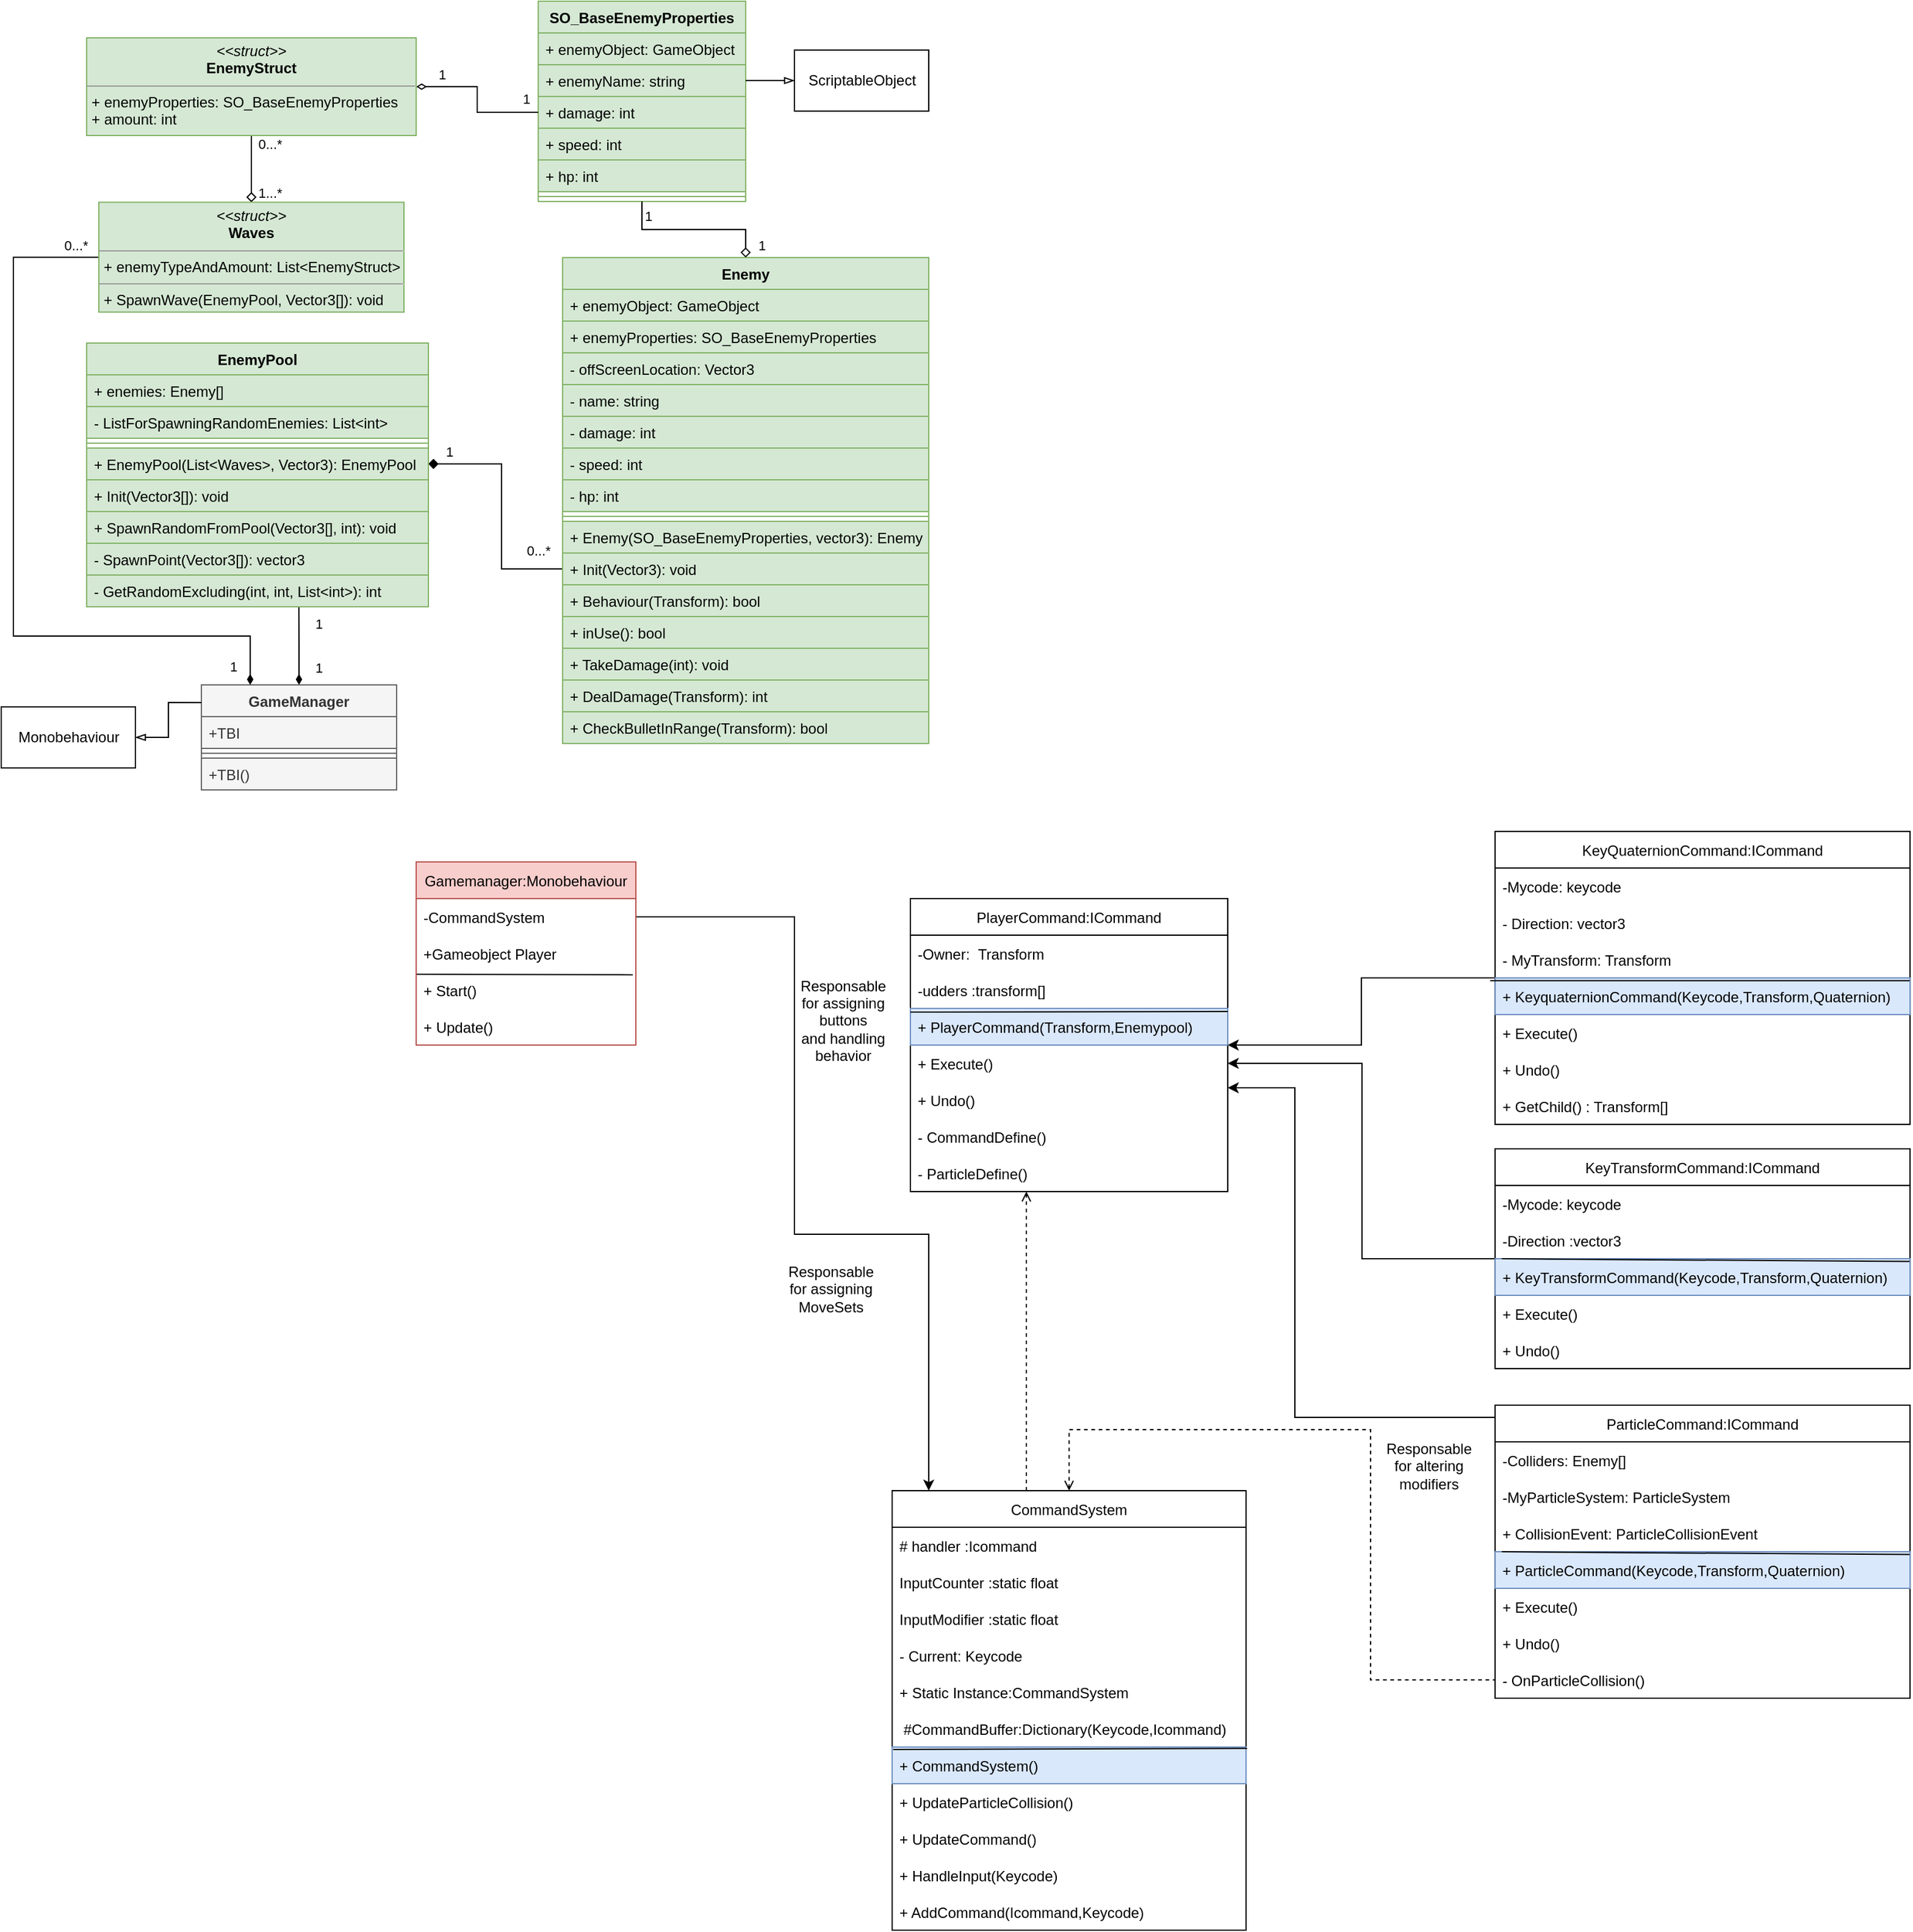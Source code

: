 <mxfile version="20.4.0" type="device"><diagram id="C5RBs43oDa-KdzZeNtuy" name="Page-1"><mxGraphModel dx="1673" dy="896" grid="1" gridSize="10" guides="1" tooltips="1" connect="1" arrows="1" fold="1" page="1" pageScale="1" pageWidth="827" pageHeight="1169" math="0" shadow="0"><root><mxCell id="WIyWlLk6GJQsqaUBKTNV-0"/><mxCell id="WIyWlLk6GJQsqaUBKTNV-1" parent="WIyWlLk6GJQsqaUBKTNV-0"/><mxCell id="gLK7TkETr9fkeCFValW2-49" style="edgeStyle=orthogonalEdgeStyle;rounded=0;orthogonalLoop=1;jettySize=auto;html=1;entryX=0.621;entryY=1.012;entryDx=0;entryDy=0;entryPerimeter=0;startArrow=diamondThin;startFill=1;endArrow=none;endFill=0;" parent="WIyWlLk6GJQsqaUBKTNV-1" source="5tDzmqG8caL8vmWizaNR-0" target="gLK7TkETr9fkeCFValW2-10" edge="1"><mxGeometry relative="1" as="geometry"/></mxCell><mxCell id="gLK7TkETr9fkeCFValW2-50" value="1" style="edgeLabel;html=1;align=center;verticalAlign=middle;resizable=0;points=[];" parent="gLK7TkETr9fkeCFValW2-49" vertex="1" connectable="0"><mxGeometry x="-0.352" relative="1" as="geometry"><mxPoint x="16" y="6" as="offset"/></mxGeometry></mxCell><mxCell id="gLK7TkETr9fkeCFValW2-51" value="1" style="edgeLabel;html=1;align=center;verticalAlign=middle;resizable=0;points=[];" parent="gLK7TkETr9fkeCFValW2-49" vertex="1" connectable="0"><mxGeometry x="0.689" relative="1" as="geometry"><mxPoint x="16" y="4" as="offset"/></mxGeometry></mxCell><mxCell id="5tDzmqG8caL8vmWizaNR-0" value="GameManager" style="swimlane;fontStyle=1;align=center;verticalAlign=top;childLayout=stackLayout;horizontal=1;startSize=26;horizontalStack=0;resizeParent=1;resizeParentMax=0;resizeLast=0;collapsible=1;marginBottom=0;fillColor=#f5f5f5;fontColor=#333333;strokeColor=#666666;" parent="WIyWlLk6GJQsqaUBKTNV-1" vertex="1"><mxGeometry x="194" y="600" width="160" height="86" as="geometry"/></mxCell><mxCell id="5tDzmqG8caL8vmWizaNR-1" value="+TBI" style="text;strokeColor=#666666;fillColor=#f5f5f5;align=left;verticalAlign=top;spacingLeft=4;spacingRight=4;overflow=hidden;rotatable=0;points=[[0,0.5],[1,0.5]];portConstraint=eastwest;fontColor=#333333;" parent="5tDzmqG8caL8vmWizaNR-0" vertex="1"><mxGeometry y="26" width="160" height="26" as="geometry"/></mxCell><mxCell id="5tDzmqG8caL8vmWizaNR-2" value="" style="line;strokeWidth=1;fillColor=#f5f5f5;align=left;verticalAlign=middle;spacingTop=-1;spacingLeft=3;spacingRight=3;rotatable=0;labelPosition=right;points=[];portConstraint=eastwest;strokeColor=#666666;fontColor=#333333;" parent="5tDzmqG8caL8vmWizaNR-0" vertex="1"><mxGeometry y="52" width="160" height="8" as="geometry"/></mxCell><mxCell id="5tDzmqG8caL8vmWizaNR-3" value="+TBI()" style="text;strokeColor=#666666;fillColor=#f5f5f5;align=left;verticalAlign=top;spacingLeft=4;spacingRight=4;overflow=hidden;rotatable=0;points=[[0,0.5],[1,0.5]];portConstraint=eastwest;fontColor=#333333;" parent="5tDzmqG8caL8vmWizaNR-0" vertex="1"><mxGeometry y="60" width="160" height="26" as="geometry"/></mxCell><mxCell id="5tDzmqG8caL8vmWizaNR-7" value="SO_BaseEnemyProperties" style="swimlane;fontStyle=1;align=center;verticalAlign=top;childLayout=stackLayout;horizontal=1;startSize=26;horizontalStack=0;resizeParent=1;resizeParentMax=0;resizeLast=0;collapsible=1;marginBottom=0;labelBackgroundColor=none;fillColor=#d5e8d4;strokeColor=#82b366;" parent="WIyWlLk6GJQsqaUBKTNV-1" vertex="1"><mxGeometry x="470" y="40" width="170" height="164" as="geometry"/></mxCell><mxCell id="5tDzmqG8caL8vmWizaNR-8" value="+ enemyObject: GameObject" style="text;align=left;verticalAlign=top;spacingLeft=4;spacingRight=4;overflow=hidden;rotatable=0;points=[[0,0.5],[1,0.5]];portConstraint=eastwest;labelBackgroundColor=none;fillColor=#d5e8d4;strokeColor=#82b366;" parent="5tDzmqG8caL8vmWizaNR-7" vertex="1"><mxGeometry y="26" width="170" height="26" as="geometry"/></mxCell><mxCell id="5tDzmqG8caL8vmWizaNR-19" value="+ enemyName: string" style="text;strokeColor=#82b366;fillColor=#d5e8d4;align=left;verticalAlign=top;spacingLeft=4;spacingRight=4;overflow=hidden;rotatable=0;points=[[0,0.5],[1,0.5]];portConstraint=eastwest;labelBackgroundColor=none;" parent="5tDzmqG8caL8vmWizaNR-7" vertex="1"><mxGeometry y="52" width="170" height="26" as="geometry"/></mxCell><mxCell id="5tDzmqG8caL8vmWizaNR-20" value="+ damage: int" style="text;strokeColor=#82b366;fillColor=#d5e8d4;align=left;verticalAlign=top;spacingLeft=4;spacingRight=4;overflow=hidden;rotatable=0;points=[[0,0.5],[1,0.5]];portConstraint=eastwest;labelBackgroundColor=none;" parent="5tDzmqG8caL8vmWizaNR-7" vertex="1"><mxGeometry y="78" width="170" height="26" as="geometry"/></mxCell><mxCell id="5tDzmqG8caL8vmWizaNR-21" value="+ speed: int" style="text;strokeColor=#82b366;fillColor=#d5e8d4;align=left;verticalAlign=top;spacingLeft=4;spacingRight=4;overflow=hidden;rotatable=0;points=[[0,0.5],[1,0.5]];portConstraint=eastwest;labelBackgroundColor=none;" parent="5tDzmqG8caL8vmWizaNR-7" vertex="1"><mxGeometry y="104" width="170" height="26" as="geometry"/></mxCell><mxCell id="5tDzmqG8caL8vmWizaNR-22" value="+ hp: int" style="text;strokeColor=#82b366;fillColor=#d5e8d4;align=left;verticalAlign=top;spacingLeft=4;spacingRight=4;overflow=hidden;rotatable=0;points=[[0,0.5],[1,0.5]];portConstraint=eastwest;labelBackgroundColor=none;" parent="5tDzmqG8caL8vmWizaNR-7" vertex="1"><mxGeometry y="130" width="170" height="26" as="geometry"/></mxCell><mxCell id="5tDzmqG8caL8vmWizaNR-9" value="" style="line;strokeWidth=1;align=left;verticalAlign=middle;spacingTop=-1;spacingLeft=3;spacingRight=3;rotatable=0;labelPosition=right;points=[];portConstraint=eastwest;labelBackgroundColor=none;fillColor=#d5e8d4;strokeColor=#82b366;" parent="5tDzmqG8caL8vmWizaNR-7" vertex="1"><mxGeometry y="156" width="170" height="8" as="geometry"/></mxCell><mxCell id="5tDzmqG8caL8vmWizaNR-13" style="edgeStyle=orthogonalEdgeStyle;rounded=0;orthogonalLoop=1;jettySize=auto;html=1;entryX=0;entryY=0.168;entryDx=0;entryDy=0;entryPerimeter=0;endArrow=none;endFill=0;startArrow=blockThin;startFill=0;" parent="WIyWlLk6GJQsqaUBKTNV-1" source="5tDzmqG8caL8vmWizaNR-11" target="5tDzmqG8caL8vmWizaNR-0" edge="1"><mxGeometry relative="1" as="geometry"/></mxCell><mxCell id="5tDzmqG8caL8vmWizaNR-11" value="Monobehaviour" style="html=1;" parent="WIyWlLk6GJQsqaUBKTNV-1" vertex="1"><mxGeometry x="30" y="618" width="110" height="50" as="geometry"/></mxCell><mxCell id="5tDzmqG8caL8vmWizaNR-15" style="edgeStyle=orthogonalEdgeStyle;rounded=0;orthogonalLoop=1;jettySize=auto;html=1;entryX=1;entryY=0.5;entryDx=0;entryDy=0;startArrow=blockThin;startFill=0;endArrow=none;endFill=0;" parent="WIyWlLk6GJQsqaUBKTNV-1" source="5tDzmqG8caL8vmWizaNR-12" target="5tDzmqG8caL8vmWizaNR-19" edge="1"><mxGeometry relative="1" as="geometry"/></mxCell><mxCell id="5tDzmqG8caL8vmWizaNR-12" value="ScriptableObject" style="html=1;" parent="WIyWlLk6GJQsqaUBKTNV-1" vertex="1"><mxGeometry x="680" y="80" width="110" height="50" as="geometry"/></mxCell><mxCell id="gLK7TkETr9fkeCFValW2-36" style="edgeStyle=orthogonalEdgeStyle;rounded=0;orthogonalLoop=1;jettySize=auto;html=1;entryX=0.5;entryY=1;entryDx=0;entryDy=0;startArrow=diamond;startFill=0;endArrow=none;endFill=0;" parent="WIyWlLk6GJQsqaUBKTNV-1" source="gLK7TkETr9fkeCFValW2-0" target="gLK7TkETr9fkeCFValW2-1" edge="1"><mxGeometry relative="1" as="geometry"/></mxCell><mxCell id="gLK7TkETr9fkeCFValW2-37" value="0...*" style="edgeLabel;html=1;align=center;verticalAlign=middle;resizable=0;points=[];labelBackgroundColor=none;" parent="gLK7TkETr9fkeCFValW2-36" vertex="1" connectable="0"><mxGeometry x="0.736" y="-2" relative="1" as="geometry"><mxPoint x="13" as="offset"/></mxGeometry></mxCell><mxCell id="gLK7TkETr9fkeCFValW2-38" value="1...*" style="edgeLabel;html=1;align=center;verticalAlign=middle;resizable=0;points=[];labelBackgroundColor=none;" parent="gLK7TkETr9fkeCFValW2-36" vertex="1" connectable="0"><mxGeometry x="-0.704" y="3" relative="1" as="geometry"><mxPoint x="18" as="offset"/></mxGeometry></mxCell><mxCell id="gLK7TkETr9fkeCFValW2-44" style="edgeStyle=orthogonalEdgeStyle;rounded=0;orthogonalLoop=1;jettySize=auto;html=1;entryX=0.25;entryY=0;entryDx=0;entryDy=0;startArrow=none;startFill=0;endArrow=diamondThin;endFill=1;" parent="WIyWlLk6GJQsqaUBKTNV-1" source="gLK7TkETr9fkeCFValW2-0" target="5tDzmqG8caL8vmWizaNR-0" edge="1"><mxGeometry relative="1" as="geometry"><Array as="points"><mxPoint x="40" y="250"/><mxPoint x="40" y="560"/><mxPoint x="234" y="560"/></Array></mxGeometry></mxCell><mxCell id="gLK7TkETr9fkeCFValW2-47" value="1" style="edgeLabel;html=1;align=center;verticalAlign=middle;resizable=0;points=[];labelBackgroundColor=none;" parent="gLK7TkETr9fkeCFValW2-44" vertex="1" connectable="0"><mxGeometry x="0.926" y="1" relative="1" as="geometry"><mxPoint x="-15" y="8" as="offset"/></mxGeometry></mxCell><mxCell id="gLK7TkETr9fkeCFValW2-48" value="0...*" style="edgeLabel;html=1;align=center;verticalAlign=middle;resizable=0;points=[];labelBackgroundColor=none;" parent="gLK7TkETr9fkeCFValW2-44" vertex="1" connectable="0"><mxGeometry x="-0.915" y="2" relative="1" as="geometry"><mxPoint x="7" y="-12" as="offset"/></mxGeometry></mxCell><mxCell id="gLK7TkETr9fkeCFValW2-0" value="&lt;p style=&quot;margin:0px;margin-top:4px;text-align:center;&quot;&gt;&lt;i&gt;&amp;lt;&amp;lt;struct&amp;gt;&amp;gt;&lt;/i&gt;&lt;br&gt;&lt;b&gt;Waves&lt;/b&gt;&lt;/p&gt;&lt;hr size=&quot;1&quot;&gt;&lt;p style=&quot;margin:0px;margin-left:4px;&quot;&gt;+ enemyTypeAndAmount: List&amp;lt;EnemyStruct&amp;gt;&lt;br&gt;&lt;/p&gt;&lt;hr size=&quot;1&quot;&gt;&lt;p style=&quot;margin:0px;margin-left:4px;&quot;&gt;+ SpawnWave(EnemyPool, Vector3[]): void&lt;br&gt;&lt;/p&gt;" style="verticalAlign=top;align=left;overflow=fill;fontSize=12;fontFamily=Helvetica;html=1;fillColor=#d5e8d4;strokeColor=#82b366;" parent="WIyWlLk6GJQsqaUBKTNV-1" vertex="1"><mxGeometry x="110" y="204.67" width="250" height="90" as="geometry"/></mxCell><mxCell id="gLK7TkETr9fkeCFValW2-39" style="edgeStyle=orthogonalEdgeStyle;rounded=0;orthogonalLoop=1;jettySize=auto;html=1;entryX=0;entryY=0.5;entryDx=0;entryDy=0;startArrow=diamondThin;startFill=0;endArrow=none;endFill=0;" parent="WIyWlLk6GJQsqaUBKTNV-1" source="gLK7TkETr9fkeCFValW2-1" target="5tDzmqG8caL8vmWizaNR-20" edge="1"><mxGeometry relative="1" as="geometry"/></mxCell><mxCell id="gLK7TkETr9fkeCFValW2-45" value="1" style="edgeLabel;html=1;align=center;verticalAlign=middle;resizable=0;points=[];labelBackgroundColor=none;" parent="gLK7TkETr9fkeCFValW2-39" vertex="1" connectable="0"><mxGeometry x="-0.383" y="-1" relative="1" as="geometry"><mxPoint x="-17" y="-11" as="offset"/></mxGeometry></mxCell><mxCell id="gLK7TkETr9fkeCFValW2-46" value="1" style="edgeLabel;html=1;align=center;verticalAlign=middle;resizable=0;points=[];labelBackgroundColor=none;" parent="gLK7TkETr9fkeCFValW2-39" vertex="1" connectable="0"><mxGeometry x="0.304" relative="1" as="geometry"><mxPoint x="32" y="-11" as="offset"/></mxGeometry></mxCell><mxCell id="gLK7TkETr9fkeCFValW2-1" value="&lt;p style=&quot;margin:0px;margin-top:4px;text-align:center;&quot;&gt;&lt;i&gt;&amp;lt;&amp;lt;struct&amp;gt;&amp;gt;&lt;/i&gt;&lt;br&gt;&lt;b&gt;EnemyStruct&lt;/b&gt;&lt;/p&gt;&lt;hr size=&quot;1&quot;&gt;&lt;p style=&quot;margin:0px;margin-left:4px;&quot;&gt;+ enemyProperties: SO_BaseEnemyProperties&lt;/p&gt;&lt;p style=&quot;margin:0px;margin-left:4px;&quot;&gt;+ amount: int&lt;/p&gt;" style="verticalAlign=top;align=left;overflow=fill;fontSize=12;fontFamily=Helvetica;html=1;fillColor=#d5e8d4;strokeColor=#82b366;" parent="WIyWlLk6GJQsqaUBKTNV-1" vertex="1"><mxGeometry x="100" y="70" width="270" height="80" as="geometry"/></mxCell><mxCell id="gLK7TkETr9fkeCFValW2-31" style="edgeStyle=orthogonalEdgeStyle;orthogonalLoop=1;jettySize=auto;html=1;entryX=0;entryY=0.5;entryDx=0;entryDy=0;endArrow=none;endFill=0;rounded=0;startArrow=diamond;startFill=1;exitX=1;exitY=0.5;exitDx=0;exitDy=0;" parent="WIyWlLk6GJQsqaUBKTNV-1" source="gLK7TkETr9fkeCFValW2-5" target="gLK7TkETr9fkeCFValW2-24" edge="1"><mxGeometry relative="1" as="geometry"><Array as="points"><mxPoint x="440" y="419"/><mxPoint x="440" y="505"/></Array></mxGeometry></mxCell><mxCell id="gLK7TkETr9fkeCFValW2-32" value="1" style="edgeLabel;html=1;align=center;verticalAlign=middle;resizable=0;points=[];labelBackgroundColor=none;" parent="gLK7TkETr9fkeCFValW2-31" vertex="1" connectable="0"><mxGeometry x="-0.853" relative="1" as="geometry"><mxPoint x="-2" y="-10" as="offset"/></mxGeometry></mxCell><mxCell id="gLK7TkETr9fkeCFValW2-33" value="0...*" style="edgeLabel;html=1;align=center;verticalAlign=middle;resizable=0;points=[];labelBackgroundColor=none;" parent="gLK7TkETr9fkeCFValW2-31" vertex="1" connectable="0"><mxGeometry x="0.872" y="1" relative="1" as="geometry"><mxPoint x="-19" y="28" as="offset"/></mxGeometry></mxCell><mxCell id="gLK7TkETr9fkeCFValW2-2" value="EnemyPool&#10;" style="swimlane;fontStyle=1;align=center;verticalAlign=top;childLayout=stackLayout;horizontal=1;startSize=26;horizontalStack=0;resizeParent=1;resizeParentMax=0;resizeLast=0;collapsible=1;marginBottom=0;fillColor=#d5e8d4;strokeColor=#82b366;" parent="WIyWlLk6GJQsqaUBKTNV-1" vertex="1"><mxGeometry x="100" y="320" width="280" height="216" as="geometry"/></mxCell><mxCell id="gLK7TkETr9fkeCFValW2-3" value="+ enemies: Enemy[]" style="text;strokeColor=#82b366;fillColor=#d5e8d4;align=left;verticalAlign=top;spacingLeft=4;spacingRight=4;overflow=hidden;rotatable=0;points=[[0,0.5],[1,0.5]];portConstraint=eastwest;" parent="gLK7TkETr9fkeCFValW2-2" vertex="1"><mxGeometry y="26" width="280" height="26" as="geometry"/></mxCell><mxCell id="gLK7TkETr9fkeCFValW2-6" value="- ListForSpawningRandomEnemies: List&lt;int&gt;" style="text;strokeColor=#82b366;fillColor=#d5e8d4;align=left;verticalAlign=top;spacingLeft=4;spacingRight=4;overflow=hidden;rotatable=0;points=[[0,0.5],[1,0.5]];portConstraint=eastwest;" parent="gLK7TkETr9fkeCFValW2-2" vertex="1"><mxGeometry y="52" width="280" height="26" as="geometry"/></mxCell><mxCell id="gLK7TkETr9fkeCFValW2-4" value="" style="line;strokeWidth=1;fillColor=#d5e8d4;align=left;verticalAlign=middle;spacingTop=-1;spacingLeft=3;spacingRight=3;rotatable=0;labelPosition=right;points=[];portConstraint=eastwest;strokeColor=#82b366;" parent="gLK7TkETr9fkeCFValW2-2" vertex="1"><mxGeometry y="78" width="280" height="8" as="geometry"/></mxCell><mxCell id="gLK7TkETr9fkeCFValW2-5" value="+ EnemyPool(List&lt;Waves&gt;, Vector3): EnemyPool" style="text;strokeColor=#82b366;fillColor=#d5e8d4;align=left;verticalAlign=top;spacingLeft=4;spacingRight=4;overflow=hidden;rotatable=0;points=[[0,0.5],[1,0.5]];portConstraint=eastwest;" parent="gLK7TkETr9fkeCFValW2-2" vertex="1"><mxGeometry y="86" width="280" height="26" as="geometry"/></mxCell><mxCell id="gLK7TkETr9fkeCFValW2-7" value="+ Init(Vector3[]): void" style="text;strokeColor=#82b366;fillColor=#d5e8d4;align=left;verticalAlign=top;spacingLeft=4;spacingRight=4;overflow=hidden;rotatable=0;points=[[0,0.5],[1,0.5]];portConstraint=eastwest;" parent="gLK7TkETr9fkeCFValW2-2" vertex="1"><mxGeometry y="112" width="280" height="26" as="geometry"/></mxCell><mxCell id="gLK7TkETr9fkeCFValW2-8" value="+ SpawnRandomFromPool(Vector3[], int): void" style="text;strokeColor=#82b366;fillColor=#d5e8d4;align=left;verticalAlign=top;spacingLeft=4;spacingRight=4;overflow=hidden;rotatable=0;points=[[0,0.5],[1,0.5]];portConstraint=eastwest;" parent="gLK7TkETr9fkeCFValW2-2" vertex="1"><mxGeometry y="138" width="280" height="26" as="geometry"/></mxCell><mxCell id="gLK7TkETr9fkeCFValW2-9" value="- SpawnPoint(Vector3[]): vector3" style="text;strokeColor=#82b366;fillColor=#d5e8d4;align=left;verticalAlign=top;spacingLeft=4;spacingRight=4;overflow=hidden;rotatable=0;points=[[0,0.5],[1,0.5]];portConstraint=eastwest;" parent="gLK7TkETr9fkeCFValW2-2" vertex="1"><mxGeometry y="164" width="280" height="26" as="geometry"/></mxCell><mxCell id="gLK7TkETr9fkeCFValW2-10" value="- GetRandomExcluding(int, int, List&lt;int&gt;): int" style="text;strokeColor=#82b366;fillColor=#d5e8d4;align=left;verticalAlign=top;spacingLeft=4;spacingRight=4;overflow=hidden;rotatable=0;points=[[0,0.5],[1,0.5]];portConstraint=eastwest;" parent="gLK7TkETr9fkeCFValW2-2" vertex="1"><mxGeometry y="190" width="280" height="26" as="geometry"/></mxCell><mxCell id="gLK7TkETr9fkeCFValW2-40" style="edgeStyle=orthogonalEdgeStyle;rounded=0;orthogonalLoop=1;jettySize=auto;html=1;startArrow=diamond;startFill=0;endArrow=none;endFill=0;entryX=0.5;entryY=1;entryDx=0;entryDy=0;" parent="WIyWlLk6GJQsqaUBKTNV-1" source="gLK7TkETr9fkeCFValW2-15" target="5tDzmqG8caL8vmWizaNR-7" edge="1"><mxGeometry relative="1" as="geometry"><mxPoint x="710" y="200" as="targetPoint"/></mxGeometry></mxCell><mxCell id="gLK7TkETr9fkeCFValW2-42" value="1" style="edgeLabel;html=1;align=center;verticalAlign=middle;resizable=0;points=[];labelBackgroundColor=none;" parent="gLK7TkETr9fkeCFValW2-40" vertex="1" connectable="0"><mxGeometry x="0.898" relative="1" as="geometry"><mxPoint x="5" y="5" as="offset"/></mxGeometry></mxCell><mxCell id="gLK7TkETr9fkeCFValW2-43" value="1" style="edgeLabel;html=1;align=center;verticalAlign=middle;resizable=0;points=[];labelBackgroundColor=none;" parent="gLK7TkETr9fkeCFValW2-40" vertex="1" connectable="0"><mxGeometry x="-0.627" relative="1" as="geometry"><mxPoint x="14" y="13" as="offset"/></mxGeometry></mxCell><mxCell id="gLK7TkETr9fkeCFValW2-15" value="Enemy" style="swimlane;fontStyle=1;align=center;verticalAlign=top;childLayout=stackLayout;horizontal=1;startSize=26;horizontalStack=0;resizeParent=1;resizeParentMax=0;resizeLast=0;collapsible=1;marginBottom=0;fillColor=#d5e8d4;strokeColor=#82b366;" parent="WIyWlLk6GJQsqaUBKTNV-1" vertex="1"><mxGeometry x="490" y="250" width="300" height="398" as="geometry"/></mxCell><mxCell id="gLK7TkETr9fkeCFValW2-16" value="+ enemyObject: GameObject" style="text;strokeColor=#82b366;fillColor=#d5e8d4;align=left;verticalAlign=top;spacingLeft=4;spacingRight=4;overflow=hidden;rotatable=0;points=[[0,0.5],[1,0.5]];portConstraint=eastwest;" parent="gLK7TkETr9fkeCFValW2-15" vertex="1"><mxGeometry y="26" width="300" height="26" as="geometry"/></mxCell><mxCell id="gLK7TkETr9fkeCFValW2-19" value="+ enemyProperties: SO_BaseEnemyProperties" style="text;strokeColor=#82b366;fillColor=#d5e8d4;align=left;verticalAlign=top;spacingLeft=4;spacingRight=4;overflow=hidden;rotatable=0;points=[[0,0.5],[1,0.5]];portConstraint=eastwest;" parent="gLK7TkETr9fkeCFValW2-15" vertex="1"><mxGeometry y="52" width="300" height="26" as="geometry"/></mxCell><mxCell id="gLK7TkETr9fkeCFValW2-20" value="- offScreenLocation: Vector3" style="text;strokeColor=#82b366;fillColor=#d5e8d4;align=left;verticalAlign=top;spacingLeft=4;spacingRight=4;overflow=hidden;rotatable=0;points=[[0,0.5],[1,0.5]];portConstraint=eastwest;" parent="gLK7TkETr9fkeCFValW2-15" vertex="1"><mxGeometry y="78" width="300" height="26" as="geometry"/></mxCell><mxCell id="gLK7TkETr9fkeCFValW2-21" value="- name: string" style="text;strokeColor=#82b366;fillColor=#d5e8d4;align=left;verticalAlign=top;spacingLeft=4;spacingRight=4;overflow=hidden;rotatable=0;points=[[0,0.5],[1,0.5]];portConstraint=eastwest;" parent="gLK7TkETr9fkeCFValW2-15" vertex="1"><mxGeometry y="104" width="300" height="26" as="geometry"/></mxCell><mxCell id="gLK7TkETr9fkeCFValW2-22" value="- damage: int" style="text;strokeColor=#82b366;fillColor=#d5e8d4;align=left;verticalAlign=top;spacingLeft=4;spacingRight=4;overflow=hidden;rotatable=0;points=[[0,0.5],[1,0.5]];portConstraint=eastwest;" parent="gLK7TkETr9fkeCFValW2-15" vertex="1"><mxGeometry y="130" width="300" height="26" as="geometry"/></mxCell><mxCell id="gLK7TkETr9fkeCFValW2-23" value="- speed: int" style="text;strokeColor=#82b366;fillColor=#d5e8d4;align=left;verticalAlign=top;spacingLeft=4;spacingRight=4;overflow=hidden;rotatable=0;points=[[0,0.5],[1,0.5]];portConstraint=eastwest;" parent="gLK7TkETr9fkeCFValW2-15" vertex="1"><mxGeometry y="156" width="300" height="26" as="geometry"/></mxCell><mxCell id="gLK7TkETr9fkeCFValW2-24" value="- hp: int" style="text;strokeColor=#82b366;fillColor=#d5e8d4;align=left;verticalAlign=top;spacingLeft=4;spacingRight=4;overflow=hidden;rotatable=0;points=[[0,0.5],[1,0.5]];portConstraint=eastwest;" parent="gLK7TkETr9fkeCFValW2-15" vertex="1"><mxGeometry y="182" width="300" height="26" as="geometry"/></mxCell><mxCell id="gLK7TkETr9fkeCFValW2-17" value="" style="line;strokeWidth=1;fillColor=#d5e8d4;align=left;verticalAlign=middle;spacingTop=-1;spacingLeft=3;spacingRight=3;rotatable=0;labelPosition=right;points=[];portConstraint=eastwest;strokeColor=#82b366;" parent="gLK7TkETr9fkeCFValW2-15" vertex="1"><mxGeometry y="208" width="300" height="8" as="geometry"/></mxCell><mxCell id="gLK7TkETr9fkeCFValW2-18" value="+ Enemy(SO_BaseEnemyProperties, vector3): Enemy" style="text;strokeColor=#82b366;fillColor=#d5e8d4;align=left;verticalAlign=top;spacingLeft=4;spacingRight=4;overflow=hidden;rotatable=0;points=[[0,0.5],[1,0.5]];portConstraint=eastwest;" parent="gLK7TkETr9fkeCFValW2-15" vertex="1"><mxGeometry y="216" width="300" height="26" as="geometry"/></mxCell><mxCell id="gLK7TkETr9fkeCFValW2-25" value="+ Init(Vector3): void" style="text;strokeColor=#82b366;fillColor=#d5e8d4;align=left;verticalAlign=top;spacingLeft=4;spacingRight=4;overflow=hidden;rotatable=0;points=[[0,0.5],[1,0.5]];portConstraint=eastwest;" parent="gLK7TkETr9fkeCFValW2-15" vertex="1"><mxGeometry y="242" width="300" height="26" as="geometry"/></mxCell><mxCell id="gLK7TkETr9fkeCFValW2-26" value="+ Behaviour(Transform): bool" style="text;strokeColor=#82b366;fillColor=#d5e8d4;align=left;verticalAlign=top;spacingLeft=4;spacingRight=4;overflow=hidden;rotatable=0;points=[[0,0.5],[1,0.5]];portConstraint=eastwest;" parent="gLK7TkETr9fkeCFValW2-15" vertex="1"><mxGeometry y="268" width="300" height="26" as="geometry"/></mxCell><mxCell id="gLK7TkETr9fkeCFValW2-27" value="+ inUse(): bool" style="text;strokeColor=#82b366;fillColor=#d5e8d4;align=left;verticalAlign=top;spacingLeft=4;spacingRight=4;overflow=hidden;rotatable=0;points=[[0,0.5],[1,0.5]];portConstraint=eastwest;" parent="gLK7TkETr9fkeCFValW2-15" vertex="1"><mxGeometry y="294" width="300" height="26" as="geometry"/></mxCell><mxCell id="gLK7TkETr9fkeCFValW2-28" value="+ TakeDamage(int): void" style="text;strokeColor=#82b366;fillColor=#d5e8d4;align=left;verticalAlign=top;spacingLeft=4;spacingRight=4;overflow=hidden;rotatable=0;points=[[0,0.5],[1,0.5]];portConstraint=eastwest;" parent="gLK7TkETr9fkeCFValW2-15" vertex="1"><mxGeometry y="320" width="300" height="26" as="geometry"/></mxCell><mxCell id="gLK7TkETr9fkeCFValW2-29" value="+ DealDamage(Transform): int" style="text;strokeColor=#82b366;fillColor=#d5e8d4;align=left;verticalAlign=top;spacingLeft=4;spacingRight=4;overflow=hidden;rotatable=0;points=[[0,0.5],[1,0.5]];portConstraint=eastwest;" parent="gLK7TkETr9fkeCFValW2-15" vertex="1"><mxGeometry y="346" width="300" height="26" as="geometry"/></mxCell><mxCell id="gLK7TkETr9fkeCFValW2-30" value="+ CheckBulletInRange(Transform): bool" style="text;strokeColor=#82b366;fillColor=#d5e8d4;align=left;verticalAlign=top;spacingLeft=4;spacingRight=4;overflow=hidden;rotatable=0;points=[[0,0.5],[1,0.5]];portConstraint=eastwest;" parent="gLK7TkETr9fkeCFValW2-15" vertex="1"><mxGeometry y="372" width="300" height="26" as="geometry"/></mxCell><mxCell id="kLHVw8BM-JEiU13Zl64u-0" value="PlayerCommand:ICommand" style="swimlane;fontStyle=0;childLayout=stackLayout;horizontal=1;startSize=30;horizontalStack=0;resizeParent=1;resizeParentMax=0;resizeLast=0;collapsible=1;marginBottom=0;" vertex="1" parent="WIyWlLk6GJQsqaUBKTNV-1"><mxGeometry x="775" y="775" width="260" height="240" as="geometry"/></mxCell><mxCell id="kLHVw8BM-JEiU13Zl64u-1" value="-Owner:  Transform " style="text;strokeColor=none;fillColor=none;align=left;verticalAlign=middle;spacingLeft=4;spacingRight=4;overflow=hidden;points=[[0,0.5],[1,0.5]];portConstraint=eastwest;rotatable=0;" vertex="1" parent="kLHVw8BM-JEiU13Zl64u-0"><mxGeometry y="30" width="260" height="30" as="geometry"/></mxCell><mxCell id="kLHVw8BM-JEiU13Zl64u-2" value="-udders :transform[]" style="text;strokeColor=none;fillColor=none;align=left;verticalAlign=middle;spacingLeft=4;spacingRight=4;overflow=hidden;points=[[0,0.5],[1,0.5]];portConstraint=eastwest;rotatable=0;" vertex="1" parent="kLHVw8BM-JEiU13Zl64u-0"><mxGeometry y="60" width="260" height="30" as="geometry"/></mxCell><mxCell id="kLHVw8BM-JEiU13Zl64u-3" value="+ PlayerCommand(Transform,Enemypool)" style="text;strokeColor=#6c8ebf;fillColor=#dae8fc;align=left;verticalAlign=middle;spacingLeft=4;spacingRight=4;overflow=hidden;points=[[0,0.5],[1,0.5]];portConstraint=eastwest;rotatable=0;" vertex="1" parent="kLHVw8BM-JEiU13Zl64u-0"><mxGeometry y="90" width="260" height="30" as="geometry"/></mxCell><mxCell id="kLHVw8BM-JEiU13Zl64u-4" value="+ Execute()" style="text;strokeColor=none;fillColor=none;align=left;verticalAlign=middle;spacingLeft=4;spacingRight=4;overflow=hidden;points=[[0,0.5],[1,0.5]];portConstraint=eastwest;rotatable=0;" vertex="1" parent="kLHVw8BM-JEiU13Zl64u-0"><mxGeometry y="120" width="260" height="30" as="geometry"/></mxCell><mxCell id="kLHVw8BM-JEiU13Zl64u-5" value="+ Undo()" style="text;strokeColor=none;fillColor=none;align=left;verticalAlign=middle;spacingLeft=4;spacingRight=4;overflow=hidden;points=[[0,0.5],[1,0.5]];portConstraint=eastwest;rotatable=0;" vertex="1" parent="kLHVw8BM-JEiU13Zl64u-0"><mxGeometry y="150" width="260" height="30" as="geometry"/></mxCell><mxCell id="kLHVw8BM-JEiU13Zl64u-6" value="" style="endArrow=none;html=1;rounded=0;fontSize=24;entryX=1;entryY=1.085;entryDx=0;entryDy=0;entryPerimeter=0;exitX=0;exitY=0.099;exitDx=0;exitDy=0;exitPerimeter=0;" edge="1" parent="kLHVw8BM-JEiU13Zl64u-0" source="kLHVw8BM-JEiU13Zl64u-3" target="kLHVw8BM-JEiU13Zl64u-2"><mxGeometry width="50" height="50" relative="1" as="geometry"><mxPoint x="170" y="20" as="sourcePoint"/><mxPoint x="220" y="-30" as="targetPoint"/></mxGeometry></mxCell><mxCell id="kLHVw8BM-JEiU13Zl64u-7" value="- CommandDefine()" style="text;strokeColor=none;fillColor=none;align=left;verticalAlign=middle;spacingLeft=4;spacingRight=4;overflow=hidden;points=[[0,0.5],[1,0.5]];portConstraint=eastwest;rotatable=0;" vertex="1" parent="kLHVw8BM-JEiU13Zl64u-0"><mxGeometry y="180" width="260" height="30" as="geometry"/></mxCell><mxCell id="kLHVw8BM-JEiU13Zl64u-8" value="- ParticleDefine()" style="text;strokeColor=none;fillColor=none;align=left;verticalAlign=middle;spacingLeft=4;spacingRight=4;overflow=hidden;points=[[0,0.5],[1,0.5]];portConstraint=eastwest;rotatable=0;" vertex="1" parent="kLHVw8BM-JEiU13Zl64u-0"><mxGeometry y="210" width="260" height="30" as="geometry"/></mxCell><mxCell id="kLHVw8BM-JEiU13Zl64u-9" style="edgeStyle=orthogonalEdgeStyle;rounded=0;orthogonalLoop=1;jettySize=auto;html=1;fontSize=12;endArrow=classic;endFill=1;" edge="1" parent="WIyWlLk6GJQsqaUBKTNV-1" source="kLHVw8BM-JEiU13Zl64u-10" target="kLHVw8BM-JEiU13Zl64u-18"><mxGeometry relative="1" as="geometry"><Array as="points"><mxPoint x="680" y="790"/><mxPoint x="680" y="1050"/><mxPoint x="790" y="1050"/></Array></mxGeometry></mxCell><mxCell id="kLHVw8BM-JEiU13Zl64u-10" value="Gamemanager:Monobehaviour" style="swimlane;fontStyle=0;childLayout=stackLayout;horizontal=1;startSize=30;horizontalStack=0;resizeParent=1;resizeParentMax=0;resizeLast=0;collapsible=1;marginBottom=0;fillColor=#f8cecc;strokeColor=#b85450;" vertex="1" parent="WIyWlLk6GJQsqaUBKTNV-1"><mxGeometry x="370" y="745" width="180" height="150" as="geometry"/></mxCell><mxCell id="kLHVw8BM-JEiU13Zl64u-11" value="-CommandSystem" style="text;strokeColor=none;fillColor=none;align=left;verticalAlign=middle;spacingLeft=4;spacingRight=4;overflow=hidden;points=[[0,0.5],[1,0.5]];portConstraint=eastwest;rotatable=0;" vertex="1" parent="kLHVw8BM-JEiU13Zl64u-10"><mxGeometry y="30" width="180" height="30" as="geometry"/></mxCell><mxCell id="kLHVw8BM-JEiU13Zl64u-12" value="+Gameobject Player" style="text;strokeColor=none;fillColor=none;align=left;verticalAlign=middle;spacingLeft=4;spacingRight=4;overflow=hidden;points=[[0,0.5],[1,0.5]];portConstraint=eastwest;rotatable=0;" vertex="1" parent="kLHVw8BM-JEiU13Zl64u-10"><mxGeometry y="60" width="180" height="30" as="geometry"/></mxCell><mxCell id="kLHVw8BM-JEiU13Zl64u-13" value="+ Start()" style="text;strokeColor=none;fillColor=none;align=left;verticalAlign=middle;spacingLeft=4;spacingRight=4;overflow=hidden;points=[[0,0.5],[1,0.5]];portConstraint=eastwest;rotatable=0;" vertex="1" parent="kLHVw8BM-JEiU13Zl64u-10"><mxGeometry y="90" width="180" height="30" as="geometry"/></mxCell><mxCell id="kLHVw8BM-JEiU13Zl64u-14" value="+ Update()" style="text;strokeColor=none;fillColor=none;align=left;verticalAlign=middle;spacingLeft=4;spacingRight=4;overflow=hidden;points=[[0,0.5],[1,0.5]];portConstraint=eastwest;rotatable=0;" vertex="1" parent="kLHVw8BM-JEiU13Zl64u-10"><mxGeometry y="120" width="180" height="30" as="geometry"/></mxCell><mxCell id="kLHVw8BM-JEiU13Zl64u-15" value="" style="endArrow=none;html=1;rounded=0;fontSize=24;entryX=0.986;entryY=1.082;entryDx=0;entryDy=0;entryPerimeter=0;exitX=0.003;exitY=0.067;exitDx=0;exitDy=0;exitPerimeter=0;" edge="1" parent="kLHVw8BM-JEiU13Zl64u-10" source="kLHVw8BM-JEiU13Zl64u-13" target="kLHVw8BM-JEiU13Zl64u-12"><mxGeometry width="50" height="50" relative="1" as="geometry"><mxPoint x="170" y="20" as="sourcePoint"/><mxPoint x="220" y="-30" as="targetPoint"/></mxGeometry></mxCell><mxCell id="kLHVw8BM-JEiU13Zl64u-16" style="edgeStyle=orthogonalEdgeStyle;rounded=0;orthogonalLoop=1;jettySize=auto;html=1;dashed=1;fontSize=12;endArrow=open;endFill=0;" edge="1" parent="WIyWlLk6GJQsqaUBKTNV-1" source="kLHVw8BM-JEiU13Zl64u-18" target="kLHVw8BM-JEiU13Zl64u-0"><mxGeometry relative="1" as="geometry"><Array as="points"><mxPoint x="870" y="1140"/><mxPoint x="870" y="1140"/></Array></mxGeometry></mxCell><mxCell id="kLHVw8BM-JEiU13Zl64u-17" style="edgeStyle=orthogonalEdgeStyle;rounded=0;orthogonalLoop=1;jettySize=auto;html=1;dashed=1;endArrow=none;endFill=0;startArrow=open;startFill=0;" edge="1" parent="WIyWlLk6GJQsqaUBKTNV-1" source="kLHVw8BM-JEiU13Zl64u-18" target="kLHVw8BM-JEiU13Zl64u-61"><mxGeometry relative="1" as="geometry"><Array as="points"><mxPoint x="905" y="1210"/><mxPoint x="1152" y="1210"/><mxPoint x="1152" y="1415"/></Array></mxGeometry></mxCell><mxCell id="kLHVw8BM-JEiU13Zl64u-18" value="CommandSystem" style="swimlane;fontStyle=0;childLayout=stackLayout;horizontal=1;startSize=30;horizontalStack=0;resizeParent=1;resizeParentMax=0;resizeLast=0;collapsible=1;marginBottom=0;" vertex="1" parent="WIyWlLk6GJQsqaUBKTNV-1"><mxGeometry x="760" y="1260" width="290" height="360" as="geometry"/></mxCell><mxCell id="kLHVw8BM-JEiU13Zl64u-19" value="# handler :Icommand " style="text;strokeColor=none;fillColor=none;align=left;verticalAlign=middle;spacingLeft=4;spacingRight=4;overflow=hidden;points=[[0,0.5],[1,0.5]];portConstraint=eastwest;rotatable=0;" vertex="1" parent="kLHVw8BM-JEiU13Zl64u-18"><mxGeometry y="30" width="290" height="30" as="geometry"/></mxCell><mxCell id="kLHVw8BM-JEiU13Zl64u-20" value="InputCounter :static float" style="text;strokeColor=none;fillColor=none;align=left;verticalAlign=middle;spacingLeft=4;spacingRight=4;overflow=hidden;points=[[0,0.5],[1,0.5]];portConstraint=eastwest;rotatable=0;" vertex="1" parent="kLHVw8BM-JEiU13Zl64u-18"><mxGeometry y="60" width="290" height="30" as="geometry"/></mxCell><mxCell id="kLHVw8BM-JEiU13Zl64u-21" value="InputModifier :static float" style="text;strokeColor=none;fillColor=none;align=left;verticalAlign=middle;spacingLeft=4;spacingRight=4;overflow=hidden;points=[[0,0.5],[1,0.5]];portConstraint=eastwest;rotatable=0;" vertex="1" parent="kLHVw8BM-JEiU13Zl64u-18"><mxGeometry y="90" width="290" height="30" as="geometry"/></mxCell><mxCell id="kLHVw8BM-JEiU13Zl64u-22" value="- Current: Keycode" style="text;strokeColor=none;fillColor=none;align=left;verticalAlign=middle;spacingLeft=4;spacingRight=4;overflow=hidden;points=[[0,0.5],[1,0.5]];portConstraint=eastwest;rotatable=0;" vertex="1" parent="kLHVw8BM-JEiU13Zl64u-18"><mxGeometry y="120" width="290" height="30" as="geometry"/></mxCell><mxCell id="kLHVw8BM-JEiU13Zl64u-23" value="+ Static Instance:CommandSystem" style="text;strokeColor=none;fillColor=none;align=left;verticalAlign=middle;spacingLeft=4;spacingRight=4;overflow=hidden;points=[[0,0.5],[1,0.5]];portConstraint=eastwest;rotatable=0;" vertex="1" parent="kLHVw8BM-JEiU13Zl64u-18"><mxGeometry y="150" width="290" height="30" as="geometry"/></mxCell><mxCell id="kLHVw8BM-JEiU13Zl64u-24" value=" #CommandBuffer:Dictionary(Keycode,Icommand)" style="text;strokeColor=none;fillColor=none;align=left;verticalAlign=middle;spacingLeft=4;spacingRight=4;overflow=hidden;points=[[0,0.5],[1,0.5]];portConstraint=eastwest;rotatable=0;" vertex="1" parent="kLHVw8BM-JEiU13Zl64u-18"><mxGeometry y="180" width="290" height="30" as="geometry"/></mxCell><mxCell id="kLHVw8BM-JEiU13Zl64u-25" value="+ CommandSystem()" style="text;strokeColor=#6c8ebf;fillColor=#dae8fc;align=left;verticalAlign=middle;spacingLeft=4;spacingRight=4;overflow=hidden;points=[[0,0.5],[1,0.5]];portConstraint=eastwest;rotatable=0;" vertex="1" parent="kLHVw8BM-JEiU13Zl64u-18"><mxGeometry y="210" width="290" height="30" as="geometry"/></mxCell><mxCell id="kLHVw8BM-JEiU13Zl64u-26" value="+ UpdateParticleCollision()" style="text;strokeColor=none;fillColor=none;align=left;verticalAlign=middle;spacingLeft=4;spacingRight=4;overflow=hidden;points=[[0,0.5],[1,0.5]];portConstraint=eastwest;rotatable=0;" vertex="1" parent="kLHVw8BM-JEiU13Zl64u-18"><mxGeometry y="240" width="290" height="30" as="geometry"/></mxCell><mxCell id="kLHVw8BM-JEiU13Zl64u-27" value="+ UpdateCommand()" style="text;strokeColor=none;fillColor=none;align=left;verticalAlign=middle;spacingLeft=4;spacingRight=4;overflow=hidden;points=[[0,0.5],[1,0.5]];portConstraint=eastwest;rotatable=0;" vertex="1" parent="kLHVw8BM-JEiU13Zl64u-18"><mxGeometry y="270" width="290" height="30" as="geometry"/></mxCell><mxCell id="kLHVw8BM-JEiU13Zl64u-28" value="" style="endArrow=none;html=1;rounded=0;fontSize=24;entryX=1.003;entryY=1.037;entryDx=0;entryDy=0;entryPerimeter=0;exitX=0.003;exitY=0.067;exitDx=0;exitDy=0;exitPerimeter=0;" edge="1" parent="kLHVw8BM-JEiU13Zl64u-18" source="kLHVw8BM-JEiU13Zl64u-25" target="kLHVw8BM-JEiU13Zl64u-24"><mxGeometry width="50" height="50" relative="1" as="geometry"><mxPoint x="170" y="20" as="sourcePoint"/><mxPoint x="220" y="-30" as="targetPoint"/></mxGeometry></mxCell><mxCell id="kLHVw8BM-JEiU13Zl64u-29" value="+ HandleInput(Keycode)" style="text;strokeColor=none;fillColor=none;align=left;verticalAlign=middle;spacingLeft=4;spacingRight=4;overflow=hidden;points=[[0,0.5],[1,0.5]];portConstraint=eastwest;rotatable=0;" vertex="1" parent="kLHVw8BM-JEiU13Zl64u-18"><mxGeometry y="300" width="290" height="30" as="geometry"/></mxCell><mxCell id="kLHVw8BM-JEiU13Zl64u-30" value="+ AddCommand(Icommand,Keycode)" style="text;strokeColor=none;fillColor=none;align=left;verticalAlign=middle;spacingLeft=4;spacingRight=4;overflow=hidden;points=[[0,0.5],[1,0.5]];portConstraint=eastwest;rotatable=0;" vertex="1" parent="kLHVw8BM-JEiU13Zl64u-18"><mxGeometry y="330" width="290" height="30" as="geometry"/></mxCell><mxCell id="kLHVw8BM-JEiU13Zl64u-31" value="Responsable for assigning buttons&lt;br&gt;and handling behavior" style="text;html=1;strokeColor=none;fillColor=none;align=center;verticalAlign=middle;whiteSpace=wrap;rounded=0;fontSize=12;" vertex="1" parent="WIyWlLk6GJQsqaUBKTNV-1"><mxGeometry x="690" y="860" width="60" height="30" as="geometry"/></mxCell><mxCell id="kLHVw8BM-JEiU13Zl64u-32" value="Responsable for assigning MoveSets" style="text;html=1;strokeColor=none;fillColor=none;align=center;verticalAlign=middle;whiteSpace=wrap;rounded=0;fontSize=12;" vertex="1" parent="WIyWlLk6GJQsqaUBKTNV-1"><mxGeometry x="680" y="1080" width="60" height="30" as="geometry"/></mxCell><mxCell id="kLHVw8BM-JEiU13Zl64u-33" value="Responsable for altering modifiers" style="text;html=1;strokeColor=none;fillColor=none;align=center;verticalAlign=middle;whiteSpace=wrap;rounded=0;fontSize=12;" vertex="1" parent="WIyWlLk6GJQsqaUBKTNV-1"><mxGeometry x="1170" y="1225" width="60" height="30" as="geometry"/></mxCell><mxCell id="kLHVw8BM-JEiU13Zl64u-34" style="edgeStyle=orthogonalEdgeStyle;rounded=0;orthogonalLoop=1;jettySize=auto;html=1;" edge="1" parent="WIyWlLk6GJQsqaUBKTNV-1" source="kLHVw8BM-JEiU13Zl64u-35" target="kLHVw8BM-JEiU13Zl64u-0"><mxGeometry relative="1" as="geometry"/></mxCell><mxCell id="kLHVw8BM-JEiU13Zl64u-35" value="KeyQuaternionCommand:ICommand" style="swimlane;fontStyle=0;childLayout=stackLayout;horizontal=1;startSize=30;horizontalStack=0;resizeParent=1;resizeParentMax=0;resizeLast=0;collapsible=1;marginBottom=0;" vertex="1" parent="WIyWlLk6GJQsqaUBKTNV-1"><mxGeometry x="1254.08" y="720" width="340" height="240" as="geometry"/></mxCell><mxCell id="kLHVw8BM-JEiU13Zl64u-36" value="-Mycode: keycode" style="text;strokeColor=none;fillColor=none;align=left;verticalAlign=middle;spacingLeft=4;spacingRight=4;overflow=hidden;points=[[0,0.5],[1,0.5]];portConstraint=eastwest;rotatable=0;" vertex="1" parent="kLHVw8BM-JEiU13Zl64u-35"><mxGeometry y="30" width="340" height="30" as="geometry"/></mxCell><mxCell id="kLHVw8BM-JEiU13Zl64u-37" value="- Direction: vector3" style="text;strokeColor=none;fillColor=none;align=left;verticalAlign=middle;spacingLeft=4;spacingRight=4;overflow=hidden;points=[[0,0.5],[1,0.5]];portConstraint=eastwest;rotatable=0;" vertex="1" parent="kLHVw8BM-JEiU13Zl64u-35"><mxGeometry y="60" width="340" height="30" as="geometry"/></mxCell><mxCell id="kLHVw8BM-JEiU13Zl64u-38" value="- MyTransform: Transform" style="text;strokeColor=none;fillColor=none;align=left;verticalAlign=middle;spacingLeft=4;spacingRight=4;overflow=hidden;points=[[0,0.5],[1,0.5]];portConstraint=eastwest;rotatable=0;" vertex="1" parent="kLHVw8BM-JEiU13Zl64u-35"><mxGeometry y="90" width="340" height="30" as="geometry"/></mxCell><mxCell id="kLHVw8BM-JEiU13Zl64u-39" value="+ KeyquaternionCommand(Keycode,Transform,Quaternion)" style="text;strokeColor=#6c8ebf;fillColor=#dae8fc;align=left;verticalAlign=middle;spacingLeft=4;spacingRight=4;overflow=hidden;points=[[0,0.5],[1,0.5]];portConstraint=eastwest;rotatable=0;" vertex="1" parent="kLHVw8BM-JEiU13Zl64u-35"><mxGeometry y="120" width="340" height="30" as="geometry"/></mxCell><mxCell id="kLHVw8BM-JEiU13Zl64u-40" value="+ Execute()" style="text;strokeColor=none;fillColor=none;align=left;verticalAlign=middle;spacingLeft=4;spacingRight=4;overflow=hidden;points=[[0,0.5],[1,0.5]];portConstraint=eastwest;rotatable=0;" vertex="1" parent="kLHVw8BM-JEiU13Zl64u-35"><mxGeometry y="150" width="340" height="30" as="geometry"/></mxCell><mxCell id="kLHVw8BM-JEiU13Zl64u-41" value="+ Undo()" style="text;strokeColor=none;fillColor=none;align=left;verticalAlign=middle;spacingLeft=4;spacingRight=4;overflow=hidden;points=[[0,0.5],[1,0.5]];portConstraint=eastwest;rotatable=0;" vertex="1" parent="kLHVw8BM-JEiU13Zl64u-35"><mxGeometry y="180" width="340" height="30" as="geometry"/></mxCell><mxCell id="kLHVw8BM-JEiU13Zl64u-42" value="" style="endArrow=none;html=1;rounded=0;fontSize=24;entryX=0.999;entryY=0.077;entryDx=0;entryDy=0;entryPerimeter=0;exitX=-0.012;exitY=1.077;exitDx=0;exitDy=0;exitPerimeter=0;" edge="1" parent="kLHVw8BM-JEiU13Zl64u-35" source="kLHVw8BM-JEiU13Zl64u-38" target="kLHVw8BM-JEiU13Zl64u-39"><mxGeometry width="50" height="50" relative="1" as="geometry"><mxPoint y="92.97" as="sourcePoint"/><mxPoint x="220" y="-30" as="targetPoint"/></mxGeometry></mxCell><mxCell id="kLHVw8BM-JEiU13Zl64u-43" value="+ GetChild() : Transform[] " style="text;strokeColor=none;fillColor=none;align=left;verticalAlign=middle;spacingLeft=4;spacingRight=4;overflow=hidden;points=[[0,0.5],[1,0.5]];portConstraint=eastwest;rotatable=0;" vertex="1" parent="kLHVw8BM-JEiU13Zl64u-35"><mxGeometry y="210" width="340" height="30" as="geometry"/></mxCell><mxCell id="kLHVw8BM-JEiU13Zl64u-44" style="edgeStyle=orthogonalEdgeStyle;rounded=0;orthogonalLoop=1;jettySize=auto;html=1;" edge="1" parent="WIyWlLk6GJQsqaUBKTNV-1" source="kLHVw8BM-JEiU13Zl64u-45" target="kLHVw8BM-JEiU13Zl64u-0"><mxGeometry relative="1" as="geometry"><Array as="points"><mxPoint x="1145" y="1070"/><mxPoint x="1145" y="910"/></Array></mxGeometry></mxCell><mxCell id="kLHVw8BM-JEiU13Zl64u-45" value="KeyTransformCommand:ICommand" style="swimlane;fontStyle=0;childLayout=stackLayout;horizontal=1;startSize=30;horizontalStack=0;resizeParent=1;resizeParentMax=0;resizeLast=0;collapsible=1;marginBottom=0;" vertex="1" parent="WIyWlLk6GJQsqaUBKTNV-1"><mxGeometry x="1254.08" y="980" width="340" height="180" as="geometry"/></mxCell><mxCell id="kLHVw8BM-JEiU13Zl64u-46" value="-Mycode: keycode" style="text;strokeColor=none;fillColor=none;align=left;verticalAlign=middle;spacingLeft=4;spacingRight=4;overflow=hidden;points=[[0,0.5],[1,0.5]];portConstraint=eastwest;rotatable=0;" vertex="1" parent="kLHVw8BM-JEiU13Zl64u-45"><mxGeometry y="30" width="340" height="30" as="geometry"/></mxCell><mxCell id="kLHVw8BM-JEiU13Zl64u-47" value="-Direction :vector3" style="text;strokeColor=none;fillColor=none;align=left;verticalAlign=middle;spacingLeft=4;spacingRight=4;overflow=hidden;points=[[0,0.5],[1,0.5]];portConstraint=eastwest;rotatable=0;" vertex="1" parent="kLHVw8BM-JEiU13Zl64u-45"><mxGeometry y="60" width="340" height="30" as="geometry"/></mxCell><mxCell id="kLHVw8BM-JEiU13Zl64u-48" value="+ KeyTransformCommand(Keycode,Transform,Quaternion)" style="text;strokeColor=#6c8ebf;fillColor=#dae8fc;align=left;verticalAlign=middle;spacingLeft=4;spacingRight=4;overflow=hidden;points=[[0,0.5],[1,0.5]];portConstraint=eastwest;rotatable=0;" vertex="1" parent="kLHVw8BM-JEiU13Zl64u-45"><mxGeometry y="90" width="340" height="30" as="geometry"/></mxCell><mxCell id="kLHVw8BM-JEiU13Zl64u-49" value="+ Execute()" style="text;strokeColor=none;fillColor=none;align=left;verticalAlign=middle;spacingLeft=4;spacingRight=4;overflow=hidden;points=[[0,0.5],[1,0.5]];portConstraint=eastwest;rotatable=0;" vertex="1" parent="kLHVw8BM-JEiU13Zl64u-45"><mxGeometry y="120" width="340" height="30" as="geometry"/></mxCell><mxCell id="kLHVw8BM-JEiU13Zl64u-50" value="+ Undo()" style="text;strokeColor=none;fillColor=none;align=left;verticalAlign=middle;spacingLeft=4;spacingRight=4;overflow=hidden;points=[[0,0.5],[1,0.5]];portConstraint=eastwest;rotatable=0;" vertex="1" parent="kLHVw8BM-JEiU13Zl64u-45"><mxGeometry y="150" width="340" height="30" as="geometry"/></mxCell><mxCell id="kLHVw8BM-JEiU13Zl64u-51" value="" style="endArrow=none;html=1;rounded=0;fontSize=24;entryX=0.999;entryY=0.077;entryDx=0;entryDy=0;entryPerimeter=0;exitX=0.016;exitY=0.002;exitDx=0;exitDy=0;exitPerimeter=0;" edge="1" parent="kLHVw8BM-JEiU13Zl64u-45" source="kLHVw8BM-JEiU13Zl64u-48" target="kLHVw8BM-JEiU13Zl64u-48"><mxGeometry width="50" height="50" relative="1" as="geometry"><mxPoint x="-4.08" y="152.31" as="sourcePoint"/><mxPoint x="220" y="-30" as="targetPoint"/></mxGeometry></mxCell><mxCell id="kLHVw8BM-JEiU13Zl64u-52" style="edgeStyle=orthogonalEdgeStyle;rounded=0;orthogonalLoop=1;jettySize=auto;html=1;" edge="1" parent="WIyWlLk6GJQsqaUBKTNV-1" source="kLHVw8BM-JEiU13Zl64u-53" target="kLHVw8BM-JEiU13Zl64u-0"><mxGeometry relative="1" as="geometry"><Array as="points"><mxPoint x="1090" y="1200"/><mxPoint x="1090" y="930"/></Array></mxGeometry></mxCell><mxCell id="kLHVw8BM-JEiU13Zl64u-53" value="ParticleCommand:ICommand" style="swimlane;fontStyle=0;childLayout=stackLayout;horizontal=1;startSize=30;horizontalStack=0;resizeParent=1;resizeParentMax=0;resizeLast=0;collapsible=1;marginBottom=0;" vertex="1" parent="WIyWlLk6GJQsqaUBKTNV-1"><mxGeometry x="1254.08" y="1190" width="340" height="240" as="geometry"/></mxCell><mxCell id="kLHVw8BM-JEiU13Zl64u-54" value="-Colliders: Enemy[] " style="text;strokeColor=none;fillColor=none;align=left;verticalAlign=middle;spacingLeft=4;spacingRight=4;overflow=hidden;points=[[0,0.5],[1,0.5]];portConstraint=eastwest;rotatable=0;" vertex="1" parent="kLHVw8BM-JEiU13Zl64u-53"><mxGeometry y="30" width="340" height="30" as="geometry"/></mxCell><mxCell id="kLHVw8BM-JEiU13Zl64u-55" value="-MyParticleSystem: ParticleSystem" style="text;strokeColor=none;fillColor=none;align=left;verticalAlign=middle;spacingLeft=4;spacingRight=4;overflow=hidden;points=[[0,0.5],[1,0.5]];portConstraint=eastwest;rotatable=0;" vertex="1" parent="kLHVw8BM-JEiU13Zl64u-53"><mxGeometry y="60" width="340" height="30" as="geometry"/></mxCell><mxCell id="kLHVw8BM-JEiU13Zl64u-56" value="+ CollisionEvent: ParticleCollisionEvent" style="text;strokeColor=none;fillColor=none;align=left;verticalAlign=middle;spacingLeft=4;spacingRight=4;overflow=hidden;points=[[0,0.5],[1,0.5]];portConstraint=eastwest;rotatable=0;" vertex="1" parent="kLHVw8BM-JEiU13Zl64u-53"><mxGeometry y="90" width="340" height="30" as="geometry"/></mxCell><mxCell id="kLHVw8BM-JEiU13Zl64u-57" value="+ ParticleCommand(Keycode,Transform,Quaternion)" style="text;strokeColor=#6c8ebf;fillColor=#dae8fc;align=left;verticalAlign=middle;spacingLeft=4;spacingRight=4;overflow=hidden;points=[[0,0.5],[1,0.5]];portConstraint=eastwest;rotatable=0;" vertex="1" parent="kLHVw8BM-JEiU13Zl64u-53"><mxGeometry y="120" width="340" height="30" as="geometry"/></mxCell><mxCell id="kLHVw8BM-JEiU13Zl64u-58" value="+ Execute()" style="text;strokeColor=none;fillColor=none;align=left;verticalAlign=middle;spacingLeft=4;spacingRight=4;overflow=hidden;points=[[0,0.5],[1,0.5]];portConstraint=eastwest;rotatable=0;" vertex="1" parent="kLHVw8BM-JEiU13Zl64u-53"><mxGeometry y="150" width="340" height="30" as="geometry"/></mxCell><mxCell id="kLHVw8BM-JEiU13Zl64u-59" value="+ Undo()" style="text;strokeColor=none;fillColor=none;align=left;verticalAlign=middle;spacingLeft=4;spacingRight=4;overflow=hidden;points=[[0,0.5],[1,0.5]];portConstraint=eastwest;rotatable=0;" vertex="1" parent="kLHVw8BM-JEiU13Zl64u-53"><mxGeometry y="180" width="340" height="30" as="geometry"/></mxCell><mxCell id="kLHVw8BM-JEiU13Zl64u-60" value="" style="endArrow=none;html=1;rounded=0;fontSize=24;entryX=0.999;entryY=0.077;entryDx=0;entryDy=0;entryPerimeter=0;exitX=0.016;exitY=0.002;exitDx=0;exitDy=0;exitPerimeter=0;" edge="1" parent="kLHVw8BM-JEiU13Zl64u-53" source="kLHVw8BM-JEiU13Zl64u-57" target="kLHVw8BM-JEiU13Zl64u-57"><mxGeometry width="50" height="50" relative="1" as="geometry"><mxPoint x="-4.08" y="152.31" as="sourcePoint"/><mxPoint x="220" y="-30" as="targetPoint"/></mxGeometry></mxCell><mxCell id="kLHVw8BM-JEiU13Zl64u-61" value="- OnParticleCollision()" style="text;strokeColor=none;fillColor=none;align=left;verticalAlign=middle;spacingLeft=4;spacingRight=4;overflow=hidden;points=[[0,0.5],[1,0.5]];portConstraint=eastwest;rotatable=0;" vertex="1" parent="kLHVw8BM-JEiU13Zl64u-53"><mxGeometry y="210" width="340" height="30" as="geometry"/></mxCell></root></mxGraphModel></diagram></mxfile>
